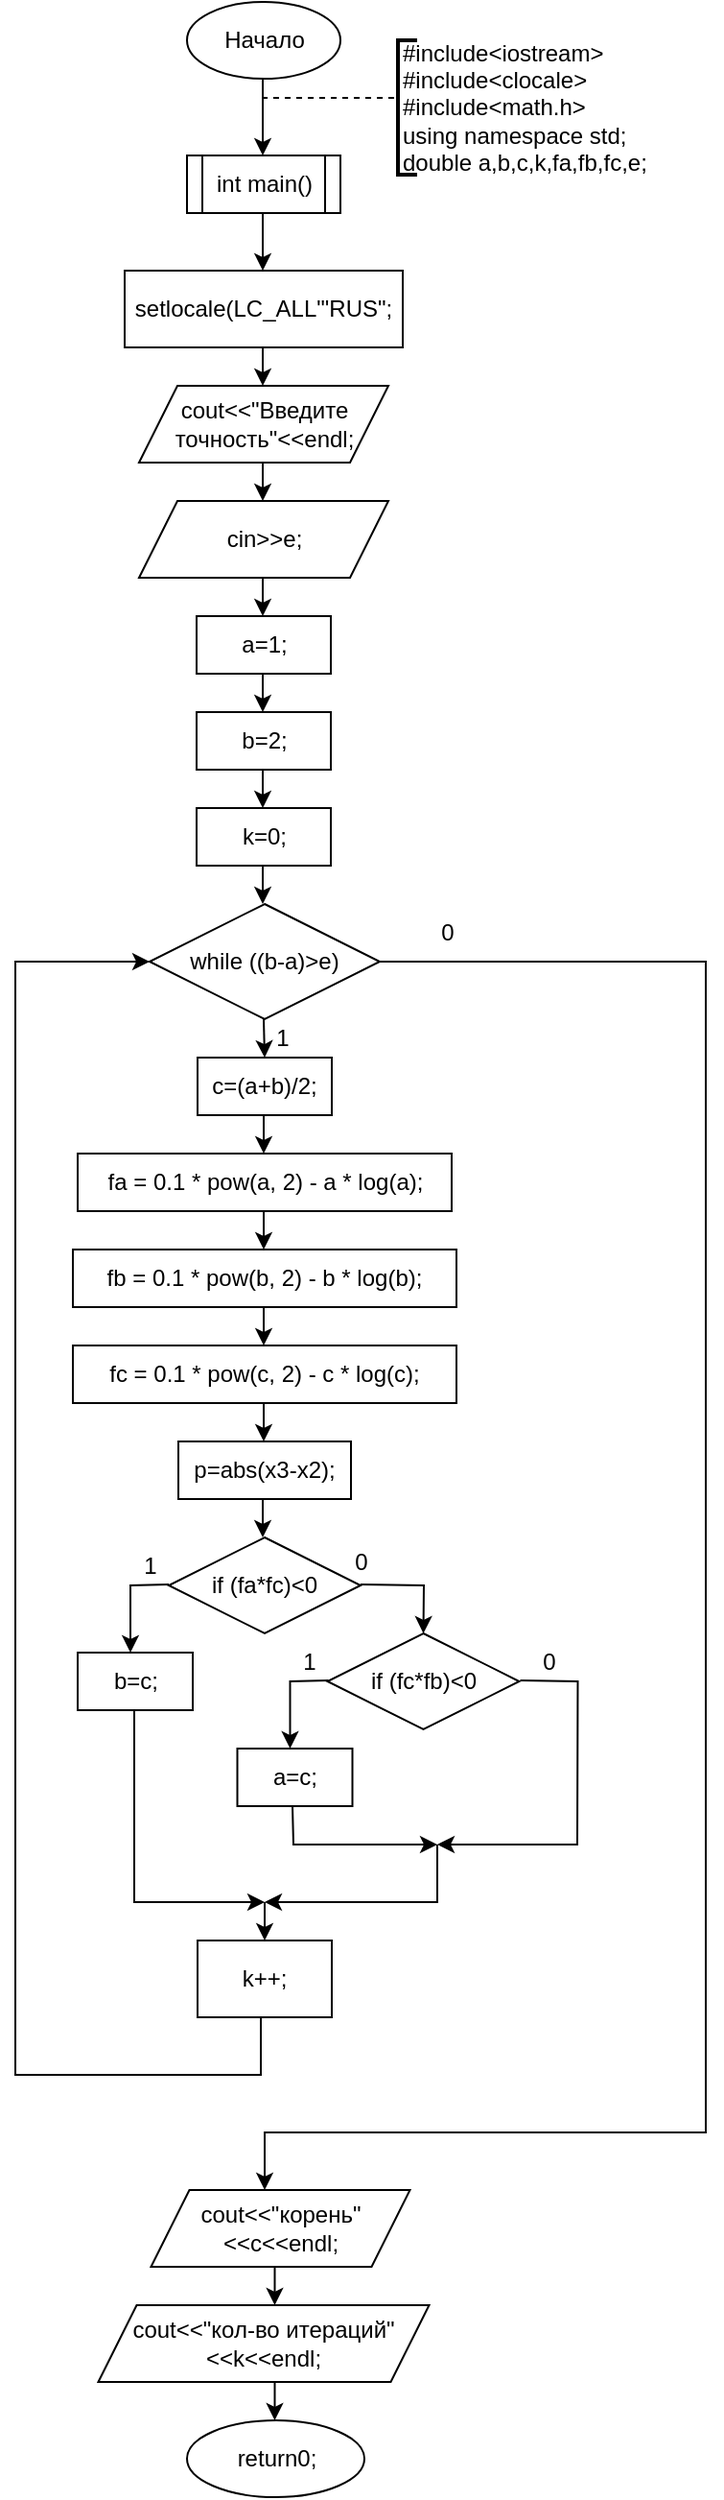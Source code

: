 <mxfile version="24.7.17">
  <diagram name="Страница — 1" id="v-ySwSsheTqwSGko5We3">
    <mxGraphModel dx="1727" dy="1010" grid="1" gridSize="10" guides="1" tooltips="1" connect="1" arrows="1" fold="1" page="1" pageScale="1" pageWidth="827" pageHeight="1169" math="0" shadow="0">
      <root>
        <mxCell id="0" />
        <mxCell id="1" parent="0" />
        <mxCell id="_cmuLpgnPBBpmvIPv7hs-20" value="Начало" style="ellipse;whiteSpace=wrap;html=1;" vertex="1" parent="1">
          <mxGeometry x="369.5" y="10" width="80" height="40" as="geometry" />
        </mxCell>
        <mxCell id="_cmuLpgnPBBpmvIPv7hs-21" value="" style="endArrow=classic;html=1;rounded=0;" edge="1" parent="1">
          <mxGeometry width="50" height="50" relative="1" as="geometry">
            <mxPoint x="409" y="50" as="sourcePoint" />
            <mxPoint x="409" y="90" as="targetPoint" />
          </mxGeometry>
        </mxCell>
        <mxCell id="_cmuLpgnPBBpmvIPv7hs-22" value="" style="endArrow=none;dashed=1;html=1;rounded=0;" edge="1" parent="1">
          <mxGeometry width="50" height="50" relative="1" as="geometry">
            <mxPoint x="408.5" y="60" as="sourcePoint" />
            <mxPoint x="479.5" y="60" as="targetPoint" />
          </mxGeometry>
        </mxCell>
        <mxCell id="_cmuLpgnPBBpmvIPv7hs-23" value="#include&amp;lt;iostream&amp;gt;&lt;div&gt;#include&amp;lt;clocale&amp;gt;&lt;br&gt;&lt;/div&gt;&lt;div&gt;#include&amp;lt;math.h&amp;gt;&lt;br&gt;&lt;/div&gt;&lt;div&gt;using namespace std;&lt;/div&gt;&lt;div&gt;double a,b,c,k,fa,fb,fc,e;&lt;/div&gt;" style="strokeWidth=2;html=1;shape=mxgraph.flowchart.annotation_1;align=left;pointerEvents=1;" vertex="1" parent="1">
          <mxGeometry x="479.5" y="30" width="10" height="70" as="geometry" />
        </mxCell>
        <mxCell id="_cmuLpgnPBBpmvIPv7hs-24" value="int main()" style="shape=process;whiteSpace=wrap;html=1;backgroundOutline=1;" vertex="1" parent="1">
          <mxGeometry x="369.5" y="90" width="80" height="30" as="geometry" />
        </mxCell>
        <mxCell id="_cmuLpgnPBBpmvIPv7hs-25" value="setlocale(LC_ALL&quot;&#39;RUS&quot;;" style="rounded=0;whiteSpace=wrap;html=1;" vertex="1" parent="1">
          <mxGeometry x="337" y="150" width="145" height="40" as="geometry" />
        </mxCell>
        <mxCell id="_cmuLpgnPBBpmvIPv7hs-26" value="" style="endArrow=classic;html=1;rounded=0;" edge="1" parent="1">
          <mxGeometry width="50" height="50" relative="1" as="geometry">
            <mxPoint x="409" y="120" as="sourcePoint" />
            <mxPoint x="409" y="150" as="targetPoint" />
          </mxGeometry>
        </mxCell>
        <mxCell id="_cmuLpgnPBBpmvIPv7hs-27" value="" style="endArrow=classic;html=1;rounded=0;" edge="1" parent="1">
          <mxGeometry width="50" height="50" relative="1" as="geometry">
            <mxPoint x="409" y="190" as="sourcePoint" />
            <mxPoint x="409" y="210" as="targetPoint" />
          </mxGeometry>
        </mxCell>
        <mxCell id="_cmuLpgnPBBpmvIPv7hs-28" value="cout&amp;lt;&amp;lt;&quot;Введите точность&quot;&amp;lt;&amp;lt;endl;" style="shape=parallelogram;perimeter=parallelogramPerimeter;whiteSpace=wrap;html=1;fixedSize=1;" vertex="1" parent="1">
          <mxGeometry x="344.5" y="210" width="130" height="40" as="geometry" />
        </mxCell>
        <mxCell id="_cmuLpgnPBBpmvIPv7hs-29" value="cin&amp;gt;&amp;gt;e;" style="shape=parallelogram;perimeter=parallelogramPerimeter;whiteSpace=wrap;html=1;fixedSize=1;" vertex="1" parent="1">
          <mxGeometry x="344.5" y="270" width="130" height="40" as="geometry" />
        </mxCell>
        <mxCell id="_cmuLpgnPBBpmvIPv7hs-30" value="" style="endArrow=classic;html=1;rounded=0;" edge="1" parent="1">
          <mxGeometry width="50" height="50" relative="1" as="geometry">
            <mxPoint x="409" y="250" as="sourcePoint" />
            <mxPoint x="409" y="270" as="targetPoint" />
          </mxGeometry>
        </mxCell>
        <mxCell id="_cmuLpgnPBBpmvIPv7hs-31" value="" style="endArrow=classic;html=1;rounded=0;" edge="1" parent="1">
          <mxGeometry width="50" height="50" relative="1" as="geometry">
            <mxPoint x="409" y="310" as="sourcePoint" />
            <mxPoint x="409" y="330" as="targetPoint" />
          </mxGeometry>
        </mxCell>
        <mxCell id="_cmuLpgnPBBpmvIPv7hs-32" value="a=1;" style="rounded=0;whiteSpace=wrap;html=1;" vertex="1" parent="1">
          <mxGeometry x="374.5" y="330" width="70" height="30" as="geometry" />
        </mxCell>
        <mxCell id="_cmuLpgnPBBpmvIPv7hs-33" value="b=2;" style="rounded=0;whiteSpace=wrap;html=1;" vertex="1" parent="1">
          <mxGeometry x="374.5" y="380" width="70" height="30" as="geometry" />
        </mxCell>
        <mxCell id="_cmuLpgnPBBpmvIPv7hs-34" value="k=0;" style="rounded=0;whiteSpace=wrap;html=1;" vertex="1" parent="1">
          <mxGeometry x="374.5" y="430" width="70" height="30" as="geometry" />
        </mxCell>
        <mxCell id="_cmuLpgnPBBpmvIPv7hs-35" value="" style="endArrow=classic;html=1;rounded=0;" edge="1" parent="1">
          <mxGeometry width="50" height="50" relative="1" as="geometry">
            <mxPoint x="409" y="360" as="sourcePoint" />
            <mxPoint x="409" y="380" as="targetPoint" />
          </mxGeometry>
        </mxCell>
        <mxCell id="_cmuLpgnPBBpmvIPv7hs-36" value="" style="endArrow=classic;html=1;rounded=0;" edge="1" parent="1">
          <mxGeometry width="50" height="50" relative="1" as="geometry">
            <mxPoint x="409" y="410" as="sourcePoint" />
            <mxPoint x="409" y="430" as="targetPoint" />
          </mxGeometry>
        </mxCell>
        <mxCell id="_cmuLpgnPBBpmvIPv7hs-37" value="" style="endArrow=classic;html=1;rounded=0;" edge="1" parent="1">
          <mxGeometry width="50" height="50" relative="1" as="geometry">
            <mxPoint x="409" y="460" as="sourcePoint" />
            <mxPoint x="409" y="480" as="targetPoint" />
          </mxGeometry>
        </mxCell>
        <mxCell id="_cmuLpgnPBBpmvIPv7hs-39" value="while ((b-a)&amp;gt;e)" style="rhombus;whiteSpace=wrap;html=1;" vertex="1" parent="1">
          <mxGeometry x="350" y="480" width="120" height="60" as="geometry" />
        </mxCell>
        <mxCell id="_cmuLpgnPBBpmvIPv7hs-40" value="" style="endArrow=classic;html=1;rounded=0;" edge="1" parent="1">
          <mxGeometry width="50" height="50" relative="1" as="geometry">
            <mxPoint x="409.5" y="540" as="sourcePoint" />
            <mxPoint x="410" y="560" as="targetPoint" />
          </mxGeometry>
        </mxCell>
        <mxCell id="_cmuLpgnPBBpmvIPv7hs-41" value="1" style="text;html=1;align=center;verticalAlign=middle;resizable=0;points=[];autosize=1;strokeColor=none;fillColor=none;" vertex="1" parent="1">
          <mxGeometry x="404" y="535" width="30" height="30" as="geometry" />
        </mxCell>
        <mxCell id="_cmuLpgnPBBpmvIPv7hs-42" value="c=(a+b)/2;" style="rounded=0;whiteSpace=wrap;html=1;" vertex="1" parent="1">
          <mxGeometry x="375" y="560" width="70" height="30" as="geometry" />
        </mxCell>
        <mxCell id="_cmuLpgnPBBpmvIPv7hs-43" value="" style="endArrow=classic;html=1;rounded=0;" edge="1" parent="1">
          <mxGeometry width="50" height="50" relative="1" as="geometry">
            <mxPoint x="409.5" y="590" as="sourcePoint" />
            <mxPoint x="409.5" y="610" as="targetPoint" />
          </mxGeometry>
        </mxCell>
        <mxCell id="_cmuLpgnPBBpmvIPv7hs-44" value="fa = 0.1 * pow(a, 2) - a * log(a);" style="rounded=0;whiteSpace=wrap;html=1;" vertex="1" parent="1">
          <mxGeometry x="312.5" y="610" width="195" height="30" as="geometry" />
        </mxCell>
        <mxCell id="_cmuLpgnPBBpmvIPv7hs-45" value="" style="endArrow=classic;html=1;rounded=0;" edge="1" parent="1">
          <mxGeometry width="50" height="50" relative="1" as="geometry">
            <mxPoint x="409.5" y="640" as="sourcePoint" />
            <mxPoint x="409.5" y="660" as="targetPoint" />
          </mxGeometry>
        </mxCell>
        <mxCell id="_cmuLpgnPBBpmvIPv7hs-46" value="fb = 0.1 * pow(b, 2) - b * log(b);" style="rounded=0;whiteSpace=wrap;html=1;" vertex="1" parent="1">
          <mxGeometry x="310" y="660" width="200" height="30" as="geometry" />
        </mxCell>
        <mxCell id="_cmuLpgnPBBpmvIPv7hs-47" value="fc = 0.1 * pow(c, 2) - c * log(c);" style="rounded=0;whiteSpace=wrap;html=1;" vertex="1" parent="1">
          <mxGeometry x="310" y="710" width="200" height="30" as="geometry" />
        </mxCell>
        <mxCell id="_cmuLpgnPBBpmvIPv7hs-48" value="p=abs(x3-x2);" style="rounded=0;whiteSpace=wrap;html=1;" vertex="1" parent="1">
          <mxGeometry x="365" y="760" width="90" height="30" as="geometry" />
        </mxCell>
        <mxCell id="_cmuLpgnPBBpmvIPv7hs-49" value="" style="endArrow=classic;html=1;rounded=0;" edge="1" parent="1">
          <mxGeometry width="50" height="50" relative="1" as="geometry">
            <mxPoint x="409.5" y="690" as="sourcePoint" />
            <mxPoint x="409.5" y="710" as="targetPoint" />
          </mxGeometry>
        </mxCell>
        <mxCell id="_cmuLpgnPBBpmvIPv7hs-50" value="" style="endArrow=classic;html=1;rounded=0;" edge="1" parent="1">
          <mxGeometry width="50" height="50" relative="1" as="geometry">
            <mxPoint x="409.5" y="740" as="sourcePoint" />
            <mxPoint x="409.5" y="760" as="targetPoint" />
          </mxGeometry>
        </mxCell>
        <mxCell id="_cmuLpgnPBBpmvIPv7hs-52" value="" style="endArrow=classic;html=1;rounded=0;" edge="1" parent="1">
          <mxGeometry width="50" height="50" relative="1" as="geometry">
            <mxPoint x="470" y="510" as="sourcePoint" />
            <mxPoint x="410" y="1150" as="targetPoint" />
            <Array as="points">
              <mxPoint x="640" y="510" />
              <mxPoint x="640" y="760" />
              <mxPoint x="640" y="1120" />
              <mxPoint x="410" y="1120" />
            </Array>
          </mxGeometry>
        </mxCell>
        <mxCell id="_cmuLpgnPBBpmvIPv7hs-53" value="0" style="text;html=1;align=center;verticalAlign=middle;resizable=0;points=[];autosize=1;strokeColor=none;fillColor=none;" vertex="1" parent="1">
          <mxGeometry x="490" y="480" width="30" height="30" as="geometry" />
        </mxCell>
        <mxCell id="_cmuLpgnPBBpmvIPv7hs-54" value="" style="endArrow=classic;html=1;rounded=0;" edge="1" parent="1">
          <mxGeometry width="50" height="50" relative="1" as="geometry">
            <mxPoint x="409" y="790" as="sourcePoint" />
            <mxPoint x="409" y="810" as="targetPoint" />
          </mxGeometry>
        </mxCell>
        <mxCell id="_cmuLpgnPBBpmvIPv7hs-55" value="if (fa*fc)&amp;lt;0" style="rhombus;whiteSpace=wrap;html=1;" vertex="1" parent="1">
          <mxGeometry x="360" y="810" width="100" height="50" as="geometry" />
        </mxCell>
        <mxCell id="_cmuLpgnPBBpmvIPv7hs-56" value="" style="endArrow=classic;html=1;rounded=0;" edge="1" parent="1">
          <mxGeometry width="50" height="50" relative="1" as="geometry">
            <mxPoint x="360" y="834.5" as="sourcePoint" />
            <mxPoint x="340" y="870" as="targetPoint" />
            <Array as="points">
              <mxPoint x="340" y="835" />
            </Array>
          </mxGeometry>
        </mxCell>
        <mxCell id="_cmuLpgnPBBpmvIPv7hs-57" value="b=c;" style="rounded=0;whiteSpace=wrap;html=1;" vertex="1" parent="1">
          <mxGeometry x="312.5" y="870" width="60" height="30" as="geometry" />
        </mxCell>
        <mxCell id="_cmuLpgnPBBpmvIPv7hs-58" value="1" style="text;html=1;align=center;verticalAlign=middle;resizable=0;points=[];autosize=1;strokeColor=none;fillColor=none;" vertex="1" parent="1">
          <mxGeometry x="335" y="810" width="30" height="30" as="geometry" />
        </mxCell>
        <mxCell id="_cmuLpgnPBBpmvIPv7hs-59" value="" style="endArrow=classic;html=1;rounded=0;entryX=0.5;entryY=0;entryDx=0;entryDy=0;" edge="1" parent="1" target="_cmuLpgnPBBpmvIPv7hs-73">
          <mxGeometry width="50" height="50" relative="1" as="geometry">
            <mxPoint x="460" y="834.5" as="sourcePoint" />
            <mxPoint x="490" y="860" as="targetPoint" />
            <Array as="points">
              <mxPoint x="493" y="835" />
            </Array>
          </mxGeometry>
        </mxCell>
        <mxCell id="_cmuLpgnPBBpmvIPv7hs-60" value="0" style="text;html=1;align=center;verticalAlign=middle;resizable=0;points=[];autosize=1;strokeColor=none;fillColor=none;" vertex="1" parent="1">
          <mxGeometry x="445" y="808" width="30" height="30" as="geometry" />
        </mxCell>
        <mxCell id="_cmuLpgnPBBpmvIPv7hs-73" value="if (fc*fb)&amp;lt;0" style="rhombus;whiteSpace=wrap;html=1;" vertex="1" parent="1">
          <mxGeometry x="442.75" y="860" width="100" height="50" as="geometry" />
        </mxCell>
        <mxCell id="_cmuLpgnPBBpmvIPv7hs-74" value="" style="endArrow=classic;html=1;rounded=0;" edge="1" parent="1">
          <mxGeometry width="50" height="50" relative="1" as="geometry">
            <mxPoint x="443.25" y="884.5" as="sourcePoint" />
            <mxPoint x="423.25" y="920" as="targetPoint" />
            <Array as="points">
              <mxPoint x="423.25" y="885" />
            </Array>
          </mxGeometry>
        </mxCell>
        <mxCell id="_cmuLpgnPBBpmvIPv7hs-75" value="a=c;" style="rounded=0;whiteSpace=wrap;html=1;" vertex="1" parent="1">
          <mxGeometry x="395.75" y="920" width="60" height="30" as="geometry" />
        </mxCell>
        <mxCell id="_cmuLpgnPBBpmvIPv7hs-76" value="1" style="text;html=1;align=center;verticalAlign=middle;resizable=0;points=[];autosize=1;strokeColor=none;fillColor=none;" vertex="1" parent="1">
          <mxGeometry x="418.25" y="860" width="30" height="30" as="geometry" />
        </mxCell>
        <mxCell id="_cmuLpgnPBBpmvIPv7hs-77" value="" style="endArrow=classic;html=1;rounded=0;" edge="1" parent="1">
          <mxGeometry width="50" height="50" relative="1" as="geometry">
            <mxPoint x="543.25" y="884.5" as="sourcePoint" />
            <mxPoint x="500" y="970" as="targetPoint" />
            <Array as="points">
              <mxPoint x="573.25" y="885" />
              <mxPoint x="573" y="970" />
            </Array>
          </mxGeometry>
        </mxCell>
        <mxCell id="_cmuLpgnPBBpmvIPv7hs-78" value="0" style="text;html=1;align=center;verticalAlign=middle;resizable=0;points=[];autosize=1;strokeColor=none;fillColor=none;" vertex="1" parent="1">
          <mxGeometry x="542.75" y="860" width="30" height="30" as="geometry" />
        </mxCell>
        <mxCell id="_cmuLpgnPBBpmvIPv7hs-79" value="" style="endArrow=classic;html=1;rounded=0;" edge="1" parent="1">
          <mxGeometry width="50" height="50" relative="1" as="geometry">
            <mxPoint x="424.5" y="950" as="sourcePoint" />
            <mxPoint x="500" y="970" as="targetPoint" />
            <Array as="points">
              <mxPoint x="425" y="970" />
            </Array>
          </mxGeometry>
        </mxCell>
        <mxCell id="_cmuLpgnPBBpmvIPv7hs-80" value="" style="endArrow=classic;html=1;rounded=0;" edge="1" parent="1">
          <mxGeometry width="50" height="50" relative="1" as="geometry">
            <mxPoint x="342" y="900" as="sourcePoint" />
            <mxPoint x="410" y="1000" as="targetPoint" />
            <Array as="points">
              <mxPoint x="342" y="1000" />
            </Array>
          </mxGeometry>
        </mxCell>
        <mxCell id="_cmuLpgnPBBpmvIPv7hs-81" value="" style="endArrow=classic;html=1;rounded=0;" edge="1" parent="1">
          <mxGeometry width="50" height="50" relative="1" as="geometry">
            <mxPoint x="500" y="970" as="sourcePoint" />
            <mxPoint x="410" y="1000" as="targetPoint" />
            <Array as="points">
              <mxPoint x="500" y="1000" />
            </Array>
          </mxGeometry>
        </mxCell>
        <mxCell id="_cmuLpgnPBBpmvIPv7hs-82" value="" style="endArrow=classic;html=1;rounded=0;" edge="1" parent="1" target="_cmuLpgnPBBpmvIPv7hs-83">
          <mxGeometry width="50" height="50" relative="1" as="geometry">
            <mxPoint x="410" y="1000" as="sourcePoint" />
            <mxPoint x="410" y="1030" as="targetPoint" />
          </mxGeometry>
        </mxCell>
        <mxCell id="_cmuLpgnPBBpmvIPv7hs-83" value="k++;" style="rounded=0;whiteSpace=wrap;html=1;" vertex="1" parent="1">
          <mxGeometry x="375" y="1020" width="70" height="40" as="geometry" />
        </mxCell>
        <mxCell id="_cmuLpgnPBBpmvIPv7hs-84" value="" style="endArrow=classic;html=1;rounded=0;entryX=0;entryY=0.5;entryDx=0;entryDy=0;" edge="1" parent="1" target="_cmuLpgnPBBpmvIPv7hs-39">
          <mxGeometry width="50" height="50" relative="1" as="geometry">
            <mxPoint x="408" y="1060" as="sourcePoint" />
            <mxPoint x="230" y="450" as="targetPoint" />
            <Array as="points">
              <mxPoint x="408" y="1090" />
              <mxPoint x="280" y="1090" />
              <mxPoint x="280" y="800" />
              <mxPoint x="280" y="510" />
            </Array>
          </mxGeometry>
        </mxCell>
        <mxCell id="_cmuLpgnPBBpmvIPv7hs-85" value="cout&amp;lt;&amp;lt;&quot;корень&quot;&amp;lt;&amp;lt;c&amp;lt;&amp;lt;endl;" style="shape=parallelogram;perimeter=parallelogramPerimeter;whiteSpace=wrap;html=1;fixedSize=1;" vertex="1" parent="1">
          <mxGeometry x="350.75" y="1150" width="135" height="40" as="geometry" />
        </mxCell>
        <mxCell id="_cmuLpgnPBBpmvIPv7hs-86" value="cout&amp;lt;&amp;lt;&quot;кол-во итераций&quot;&amp;lt;&amp;lt;k&amp;lt;&amp;lt;endl;" style="shape=parallelogram;perimeter=parallelogramPerimeter;whiteSpace=wrap;html=1;fixedSize=1;" vertex="1" parent="1">
          <mxGeometry x="323.25" y="1210" width="172.5" height="40" as="geometry" />
        </mxCell>
        <mxCell id="_cmuLpgnPBBpmvIPv7hs-87" value="" style="endArrow=classic;html=1;rounded=0;" edge="1" parent="1">
          <mxGeometry width="50" height="50" relative="1" as="geometry">
            <mxPoint x="415.25" y="1190" as="sourcePoint" />
            <mxPoint x="415.25" y="1210" as="targetPoint" />
          </mxGeometry>
        </mxCell>
        <mxCell id="_cmuLpgnPBBpmvIPv7hs-88" value="" style="endArrow=classic;html=1;rounded=0;" edge="1" parent="1">
          <mxGeometry width="50" height="50" relative="1" as="geometry">
            <mxPoint x="415.25" y="1250" as="sourcePoint" />
            <mxPoint x="415.25" y="1270" as="targetPoint" />
          </mxGeometry>
        </mxCell>
        <mxCell id="_cmuLpgnPBBpmvIPv7hs-89" value="return0;" style="ellipse;whiteSpace=wrap;html=1;" vertex="1" parent="1">
          <mxGeometry x="369.5" y="1270" width="92.5" height="40" as="geometry" />
        </mxCell>
      </root>
    </mxGraphModel>
  </diagram>
</mxfile>
